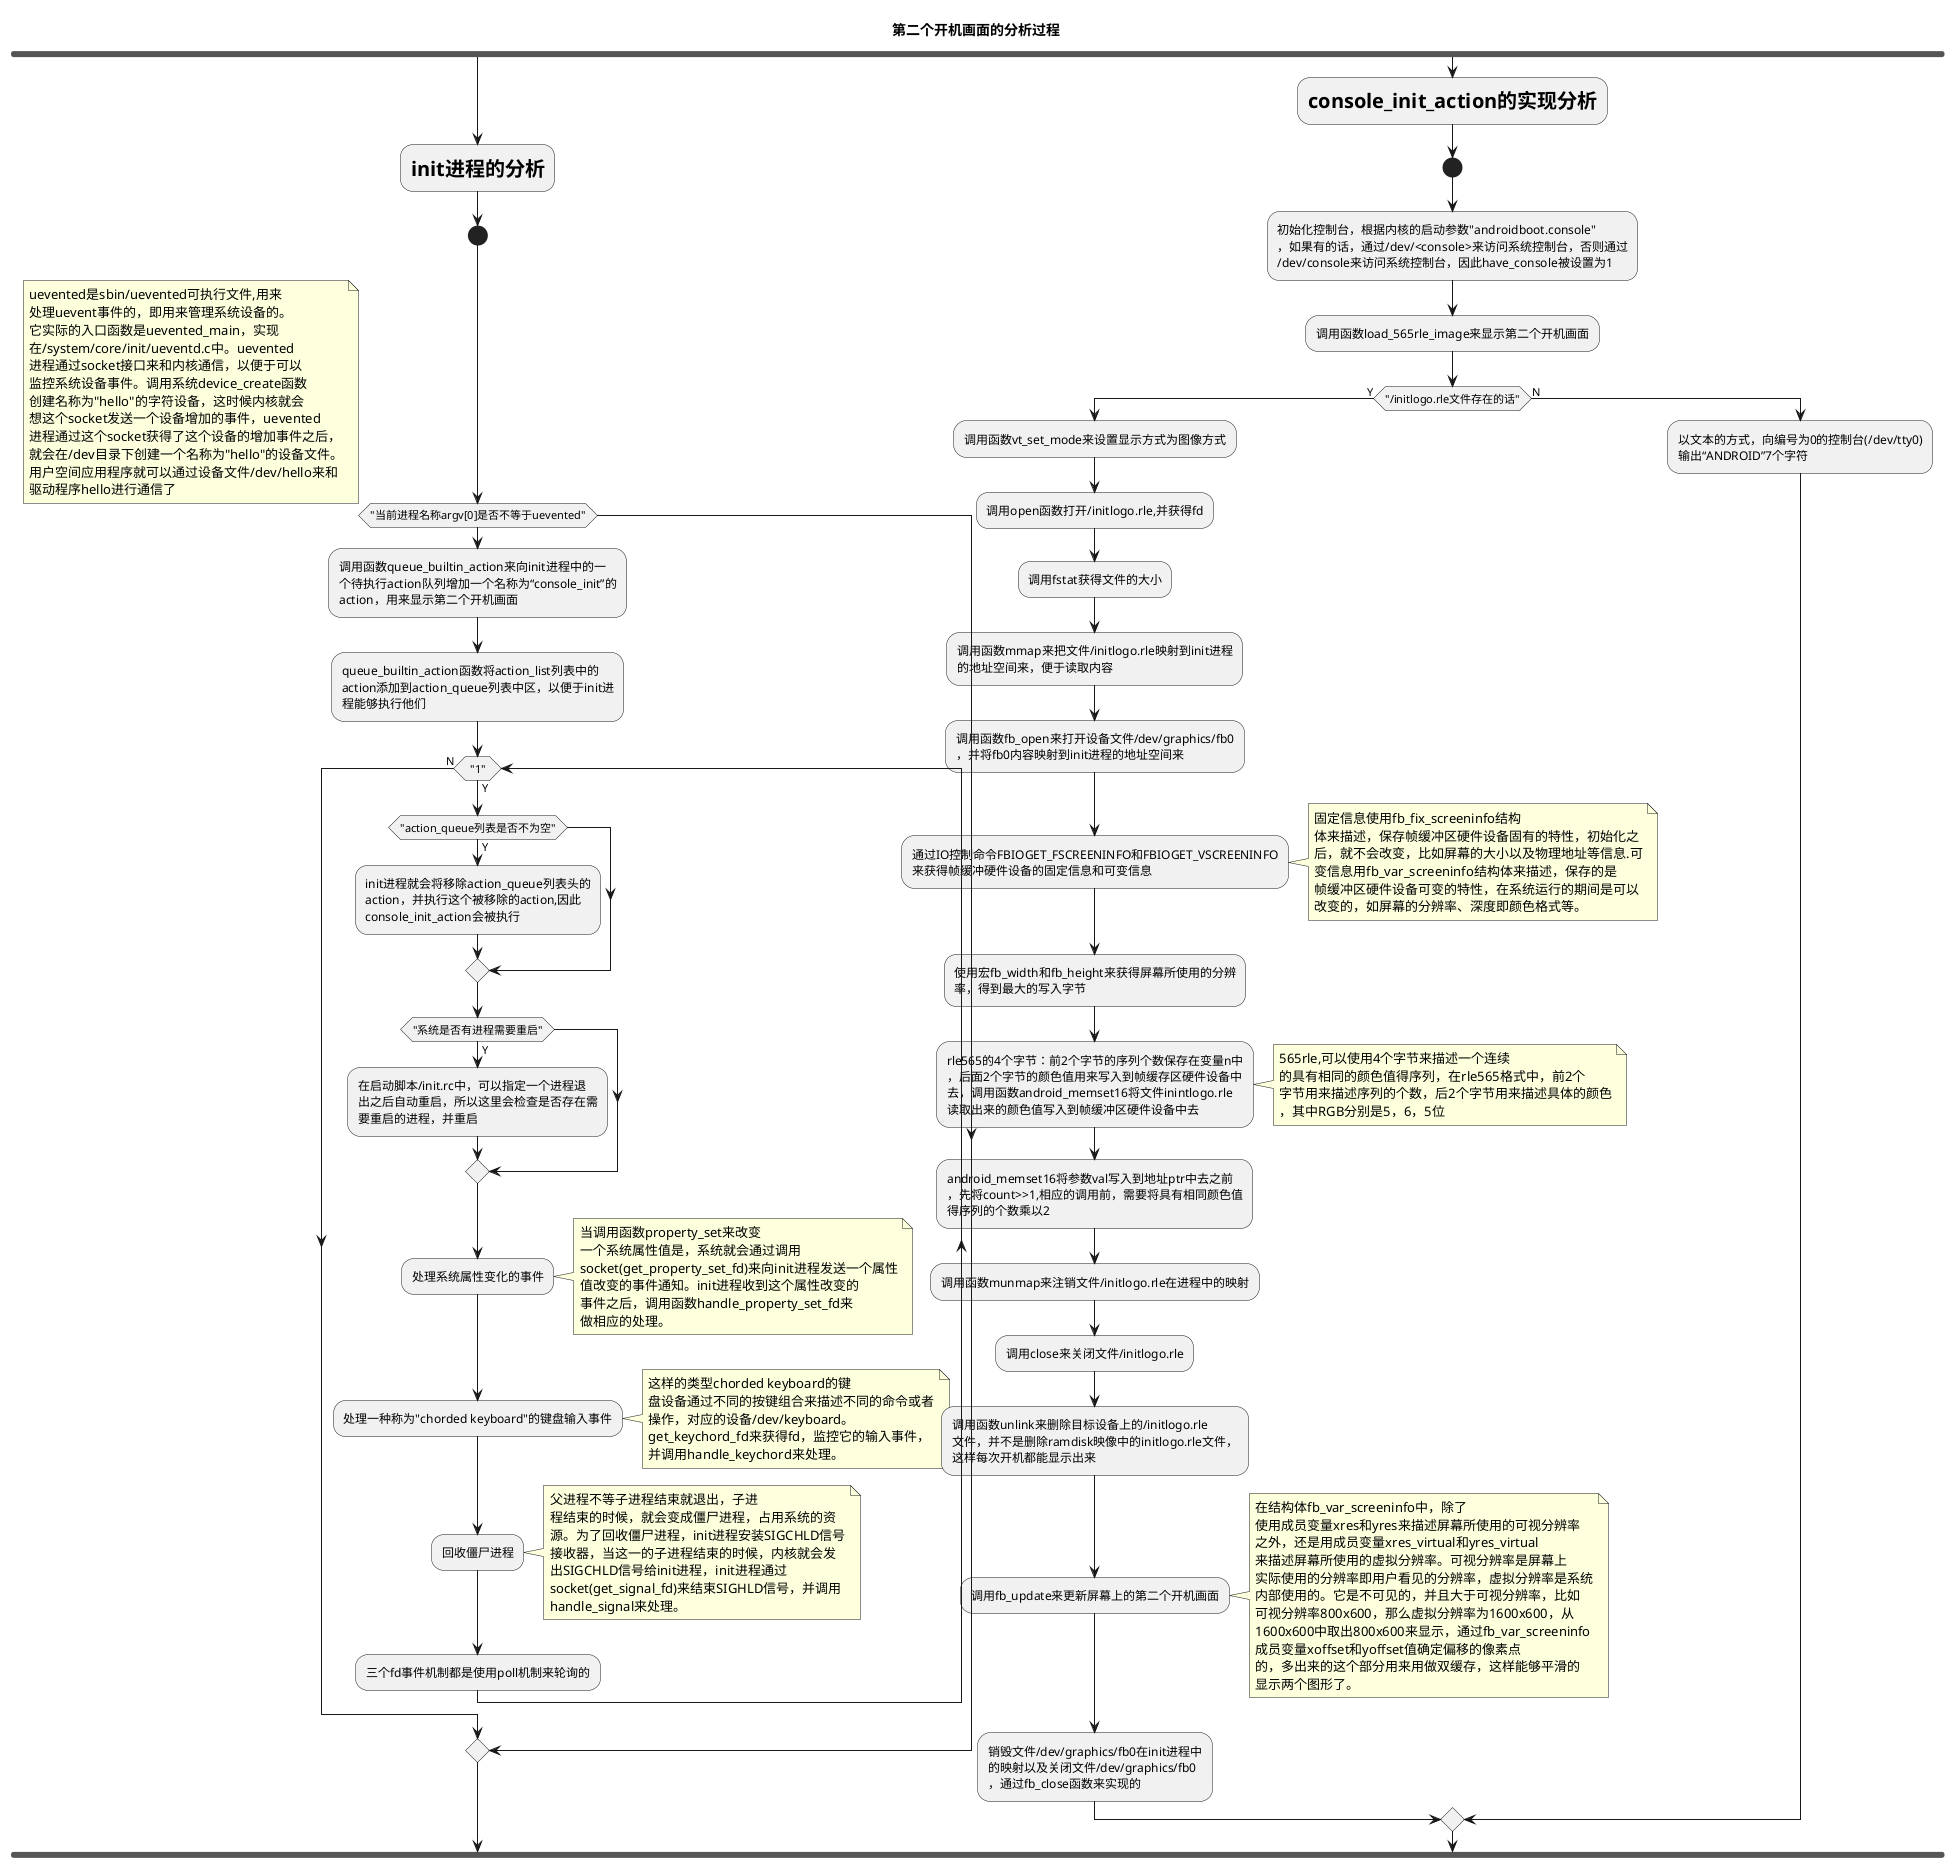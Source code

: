 @startuml

title 第二个开机画面的分析过程

fork

:<b><size:20>init进程的分析</size></b>;
start
if("当前进程名称argv[0]是否不等于uevented") then
note right : uevented是sbin/uevented可执行文件,用来\n处理uevent事件的，即用来管理系统设备的。\n它实际的入口函数是uevented_main，实现\n在/system/core/init/ueventd.c中。uevented\n进程通过socket接口来和内核通信，以便于可以\n监控系统设备事件。调用系统device_create函数\n创建名称为"hello"的字符设备，这时候内核就会\n想这个socket发送一个设备增加的事件，uevented\n进程通过这个socket获得了这个设备的增加事件之后，\n就会在/dev目录下创建一个名称为"hello"的设备文件。\n用户空间应用程序就可以通过设备文件/dev/hello来和\n驱动程序hello进行通信了
	:调用函数queue_builtin_action来向init进程中的一\n个待执行action队列增加一个名称为“console_init”的\naction，用来显示第二个开机画面;
	:queue_builtin_action函数将action_list列表中的\naction添加到action_queue列表中区，以便于init进\n程能够执行他们;
	while ("1") is (Y)
		if("action_queue列表是否不为空") then (Y)
			:init进程就会将移除action_queue列表头的\naction，并执行这个被移除的action,因此\nconsole_init_action会被执行;
		endif
		if("系统是否有进程需要重启") then (Y)
			:在启动脚本/init.rc中，可以指定一个进程退\n出之后自动重启，所以这里会检查是否存在需\n要重启的进程，并重启;
		endif
		:处理系统属性变化的事件;
		note right : 当调用函数property_set来改变\n一个系统属性值是，系统就会通过调用\nsocket(get_property_set_fd)来向init进程发送一个属性\n值改变的事件通知。init进程收到这个属性改变的\n事件之后，调用函数handle_property_set_fd来\n做相应的处理。
		:处理一种称为"chorded keyboard"的键盘输入事件;
		note right : 这样的类型chorded keyboard的键\n盘设备通过不同的按键组合来描述不同的命令或者\n操作，对应的设备/dev/keyboard。\nget_keychord_fd来获得fd，监控它的输入事件，\n并调用handle_keychord来处理。
		:回收僵尸进程;
		note right : 父进程不等子进程结束就退出，子进\n程结束的时候，就会变成僵尸进程，占用系统的资\n源。为了回收僵尸进程，init进程安装SIGCHLD信号\n接收器，当这一的子进程结束的时候，内核就会发\n出SIGCHLD信号给init进程，init进程通过\nsocket(get_signal_fd)来结束SIGHLD信号，并调用\nhandle_signal来处理。
		:三个fd事件机制都是使用poll机制来轮询的;
	end while (N)
endif


fork again

:<b><size:20>console_init_action的实现分析</size></b>;

start

:初始化控制台，根据内核的启动参数"androidboot.console"\n，如果有的话，通过/dev/<console>来访问系统控制台，否则通过\n/dev/console来访问系统控制台，因此have_console被设置为1;
:调用函数load_565rle_image来显示第二个开机画面;
if("/initlogo.rle文件存在的话") then (Y)
	:调用函数vt_set_mode来设置显示方式为图像方式;
	:调用open函数打开/initlogo.rle,并获得fd;
	:调用fstat获得文件的大小;
	:调用函数mmap来把文件/initlogo.rle映射到init进程\n的地址空间来，便于读取内容;
	:调用函数fb_open来打开设备文件/dev/graphics/fb0\n，并将fb0内容映射到init进程的地址空间来;
	:通过IO控制命令FBIOGET_FSCREENINFO和FBIOGET_VSCREENINFO\n来获得帧缓冲硬件设备的固定信息和可变信息;
	note right : 固定信息使用fb_fix_screeninfo结构\n体来描述，保存帧缓冲区硬件设备固有的特性，初始化之\n后，就不会改变，比如屏幕的大小以及物理地址等信息.可\n变信息用fb_var_screeninfo结构体来描述，保存的是\n帧缓冲区硬件设备可变的特性，在系统运行的期间是可以\n改变的，如屏幕的分辨率、深度即颜色格式等。
	:使用宏fb_width和fb_height来获得屏幕所使用的分辨\n率，得到最大的写入字节;
	:rle565的4个字节：前2个字节的序列个数保存在变量n中\n，后面2个字节的颜色值用来写入到帧缓存区硬件设备中\n去，调用函数android_memset16将文件inintlogo.rle\n读取出来的颜色值写入到帧缓冲区硬件设备中去;
	note right : 565rle,可以使用4个字节来描述一个连续\n的具有相同的颜色值得序列，在rle565格式中，前2个\n字节用来描述序列的个数，后2个字节用来描述具体的颜色\n，其中RGB分别是5，6，5位
	:android_memset16将参数val写入到地址ptr中去之前\n，先将count>>1,相应的调用前，需要将具有相同颜色值\n得序列的个数乘以2;
	:调用函数munmap来注销文件/initlogo.rle在进程中的映射;
	:调用close来关闭文件/initlogo.rle;
	:调用函数unlink来删除目标设备上的/initlogo.rle\n文件，并不是删除ramdisk映像中的initlogo.rle文件，\n这样每次开机都能显示出来;
	:调用fb_update来更新屏幕上的第二个开机画面;
	note right : 在结构体fb_var_screeninfo中，除了\n使用成员变量xres和yres来描述屏幕所使用的可视分辨率\n之外，还是用成员变量xres_virtual和yres_virtual\n来描述屏幕所使用的虚拟分辨率。可视分辨率是屏幕上\n实际使用的分辨率即用户看见的分辨率，虚拟分辨率是系统\n内部使用的。它是不可见的，并且大于可视分辨率，比如\n可视分辨率800x600，那么虚拟分辨率为1600x600，从\n1600x600中取出800x600来显示，通过fb_var_screeninfo\n成员变量xoffset和yoffset值确定偏移的像素点\n的，多出来的这个部分用来用做双缓存，这样能够平滑的\n显示两个图形了。
	:销毁文件/dev/graphics/fb0在init进程中\n的映射以及关闭文件/dev/graphics/fb0\n，通过fb_close函数来实现的;
else (N)
	:以文本的方式，向编号为0的控制台(/dev/tty0)\n输出“ANDROID”7️个字符;
endif




@enduml
